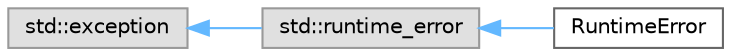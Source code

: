 digraph "Graphical Class Hierarchy"
{
 // LATEX_PDF_SIZE
  bgcolor="transparent";
  edge [fontname=Helvetica,fontsize=10,labelfontname=Helvetica,labelfontsize=10];
  node [fontname=Helvetica,fontsize=10,shape=box,height=0.2,width=0.4];
  rankdir="LR";
  Node0 [id="Node000000",label="std::exception",height=0.2,width=0.4,color="grey60", fillcolor="#E0E0E0", style="filled",tooltip=" "];
  Node0 -> Node1 [id="edge30_Node000000_Node000001",dir="back",color="steelblue1",style="solid",tooltip=" "];
  Node1 [id="Node000001",label="std::runtime_error",height=0.2,width=0.4,color="grey60", fillcolor="#E0E0E0", style="filled",tooltip=" "];
  Node1 -> Node2 [id="edge31_Node000001_Node000002",dir="back",color="steelblue1",style="solid",tooltip=" "];
  Node2 [id="Node000002",label="RuntimeError",height=0.2,width=0.4,color="grey40", fillcolor="white", style="filled",URL="$classRuntimeError.html",tooltip="Represents a runtime error in the GSC interpreter."];
}
